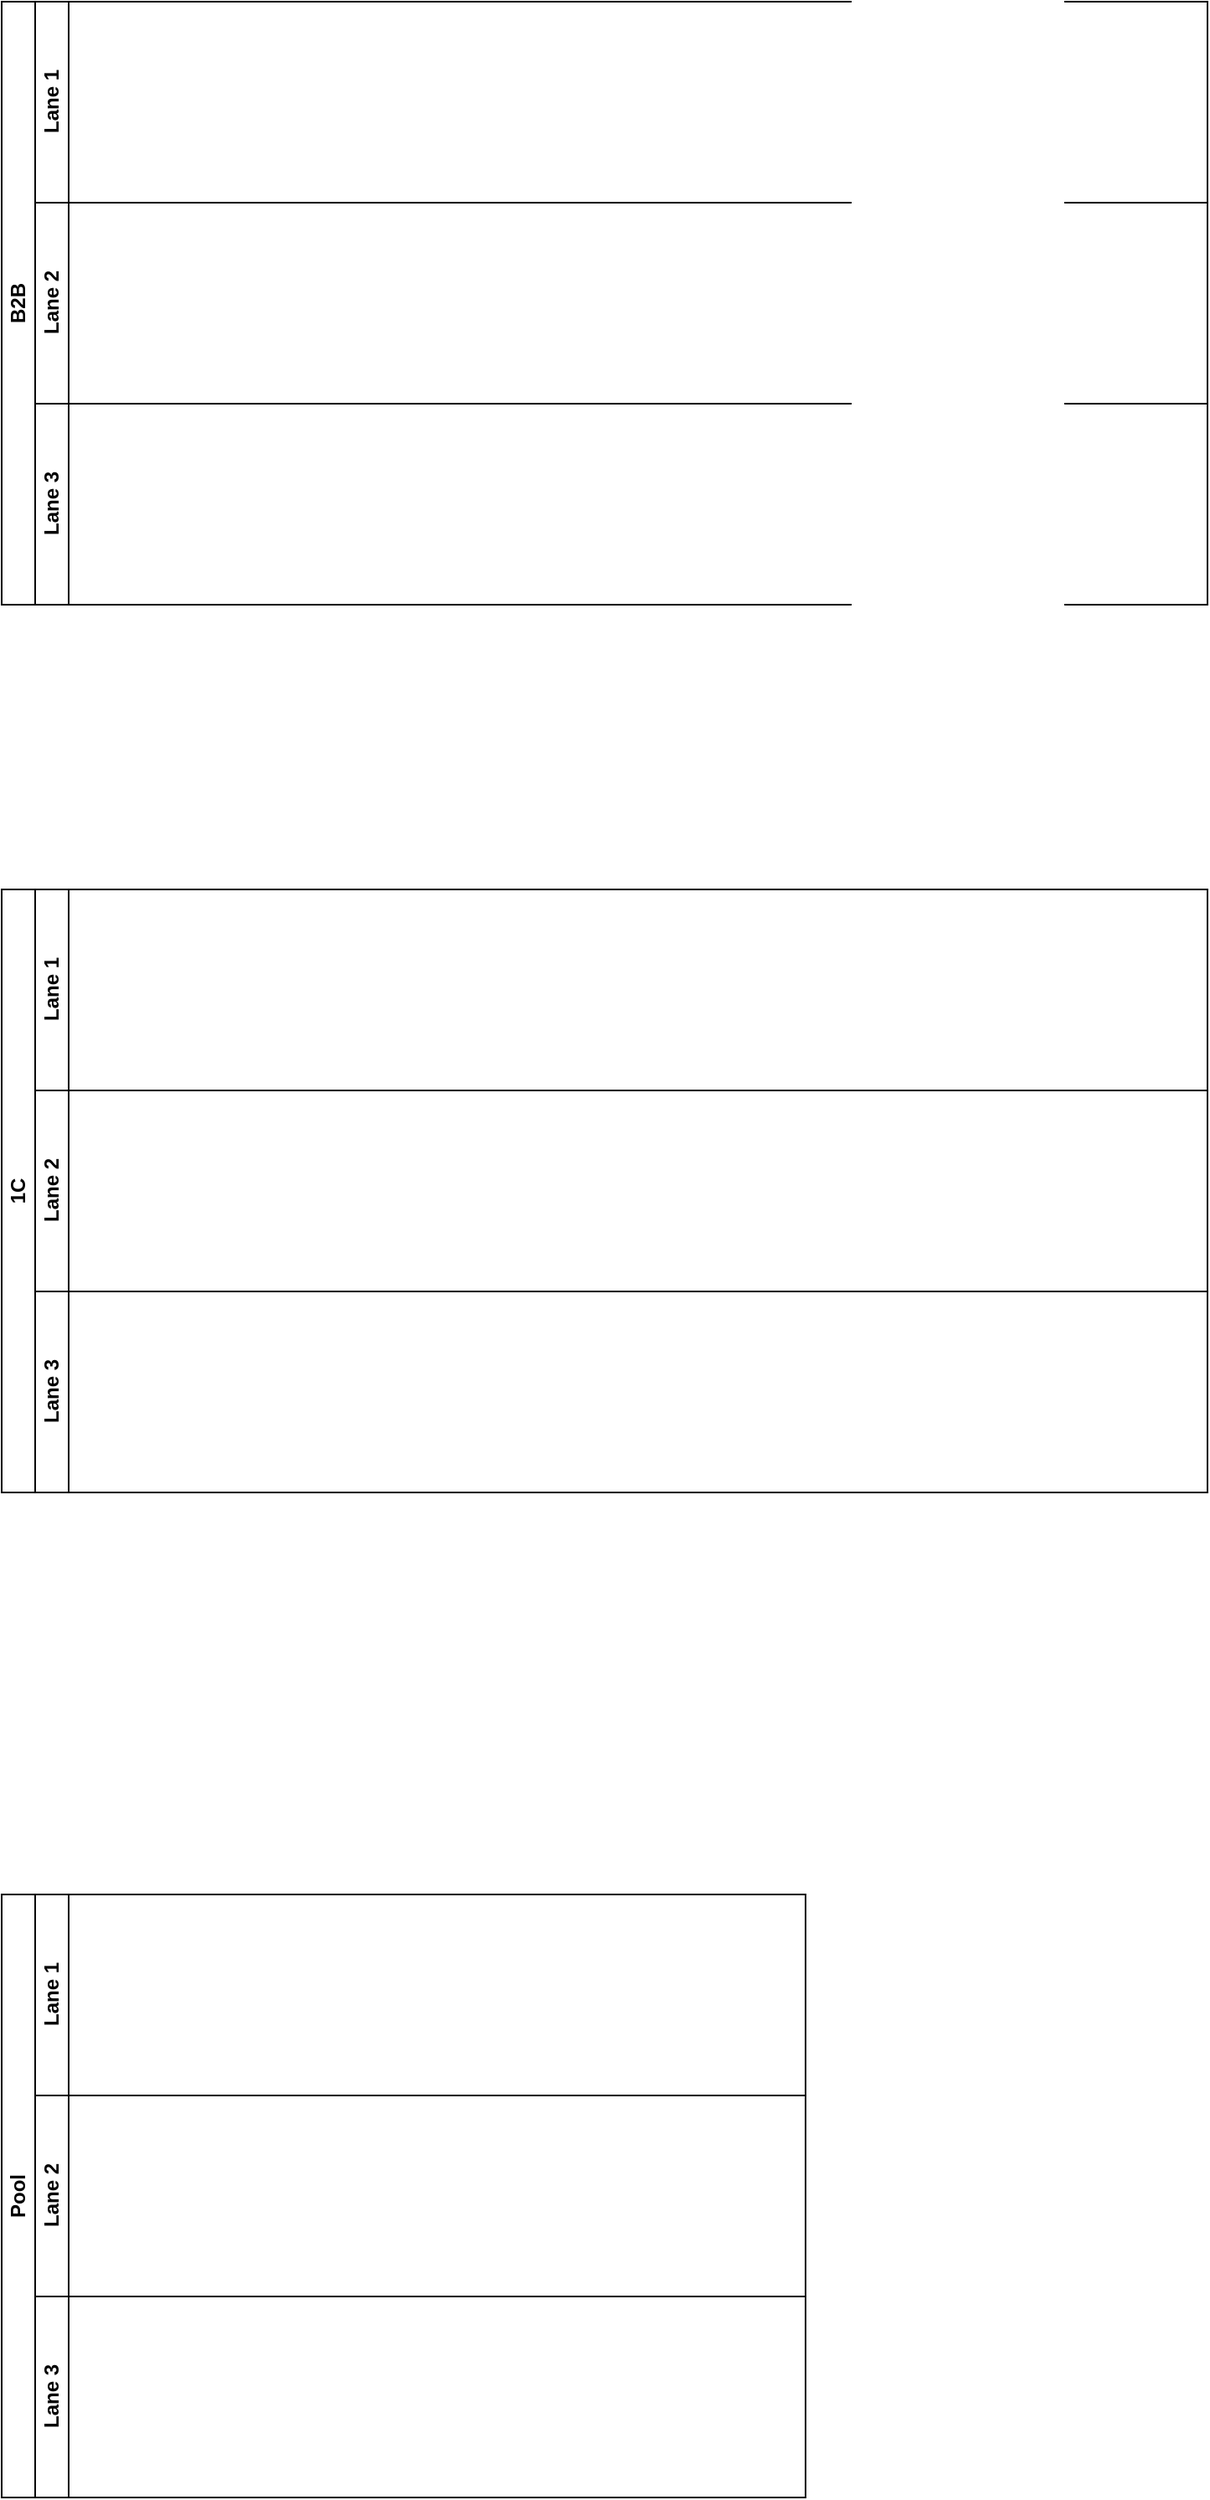 <mxfile version="24.7.1" type="github">
  <diagram name="Страница — 1" id="TMTowhzrf8uIsAVP5wbb">
    <mxGraphModel dx="1394" dy="1945" grid="1" gridSize="10" guides="1" tooltips="1" connect="1" arrows="1" fold="1" page="1" pageScale="1" pageWidth="827" pageHeight="1169" math="0" shadow="0">
      <root>
        <mxCell id="0" />
        <mxCell id="1" parent="0" />
        <mxCell id="Ab23GLPg_uMa5unCQNfG-1" value="1C" style="swimlane;html=1;childLayout=stackLayout;resizeParent=1;resizeParentMax=0;horizontal=0;startSize=20;horizontalStack=0;whiteSpace=wrap;" vertex="1" parent="1">
          <mxGeometry x="200" y="-320" width="720" height="360" as="geometry" />
        </mxCell>
        <mxCell id="Ab23GLPg_uMa5unCQNfG-2" value="Lane 1" style="swimlane;html=1;startSize=20;horizontal=0;" vertex="1" parent="Ab23GLPg_uMa5unCQNfG-1">
          <mxGeometry x="20" width="700" height="120" as="geometry" />
        </mxCell>
        <mxCell id="Ab23GLPg_uMa5unCQNfG-3" value="Lane 2" style="swimlane;html=1;startSize=20;horizontal=0;" vertex="1" parent="Ab23GLPg_uMa5unCQNfG-1">
          <mxGeometry x="20" y="120" width="700" height="120" as="geometry" />
        </mxCell>
        <mxCell id="Ab23GLPg_uMa5unCQNfG-4" value="Lane 3" style="swimlane;html=1;startSize=20;horizontal=0;" vertex="1" parent="Ab23GLPg_uMa5unCQNfG-1">
          <mxGeometry x="20" y="240" width="700" height="120" as="geometry" />
        </mxCell>
        <mxCell id="Ab23GLPg_uMa5unCQNfG-5" value="Pool" style="swimlane;html=1;childLayout=stackLayout;resizeParent=1;resizeParentMax=0;horizontal=0;startSize=20;horizontalStack=0;whiteSpace=wrap;" vertex="1" parent="1">
          <mxGeometry x="200" y="280" width="480" height="360" as="geometry" />
        </mxCell>
        <mxCell id="Ab23GLPg_uMa5unCQNfG-6" value="Lane 1" style="swimlane;html=1;startSize=20;horizontal=0;" vertex="1" parent="Ab23GLPg_uMa5unCQNfG-5">
          <mxGeometry x="20" width="460" height="120" as="geometry" />
        </mxCell>
        <mxCell id="Ab23GLPg_uMa5unCQNfG-7" value="Lane 2" style="swimlane;html=1;startSize=20;horizontal=0;" vertex="1" parent="Ab23GLPg_uMa5unCQNfG-5">
          <mxGeometry x="20" y="120" width="460" height="120" as="geometry" />
        </mxCell>
        <mxCell id="Ab23GLPg_uMa5unCQNfG-8" value="Lane 3" style="swimlane;html=1;startSize=20;horizontal=0;" vertex="1" parent="Ab23GLPg_uMa5unCQNfG-5">
          <mxGeometry x="20" y="240" width="460" height="120" as="geometry" />
        </mxCell>
        <mxCell id="Ab23GLPg_uMa5unCQNfG-9" value="B2B" style="swimlane;html=1;childLayout=stackLayout;resizeParent=1;resizeParentMax=0;horizontal=0;startSize=20;horizontalStack=0;whiteSpace=wrap;" vertex="1" parent="1">
          <mxGeometry x="200" y="-850" width="720" height="360" as="geometry" />
        </mxCell>
        <mxCell id="Ab23GLPg_uMa5unCQNfG-10" value="Lane 1" style="swimlane;html=1;startSize=20;horizontal=0;" vertex="1" parent="Ab23GLPg_uMa5unCQNfG-9">
          <mxGeometry x="20" width="700" height="120" as="geometry" />
        </mxCell>
        <mxCell id="Ab23GLPg_uMa5unCQNfG-11" value="Lane 2" style="swimlane;html=1;startSize=20;horizontal=0;" vertex="1" parent="Ab23GLPg_uMa5unCQNfG-9">
          <mxGeometry x="20" y="120" width="700" height="120" as="geometry" />
        </mxCell>
        <mxCell id="Ab23GLPg_uMa5unCQNfG-12" value="Lane 3" style="swimlane;html=1;startSize=20;horizontal=0;" vertex="1" parent="Ab23GLPg_uMa5unCQNfG-9">
          <mxGeometry x="20" y="240" width="700" height="120" as="geometry" />
        </mxCell>
      </root>
    </mxGraphModel>
  </diagram>
</mxfile>
